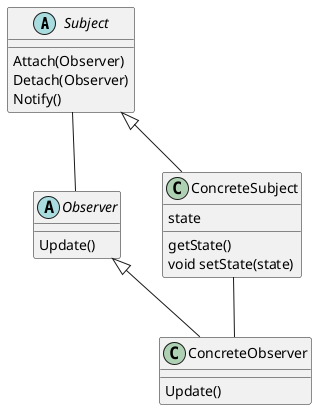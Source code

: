 @startuml

together {
abstract class Subject {
	Attach(Observer)
	Detach(Observer)
	Notify()
}

abstract class Observer {
	Update()
}

}

together {

class ConcreteSubject {
	state
	getState()
	void setState(state)
}

class ConcreteObserver {
	Update()
}
}

Subject <|-- ConcreteSubject
Observer <|-- ConcreteObserver
Subject -- Observer
ConcreteSubject -- ConcreteObserver

@enduml

